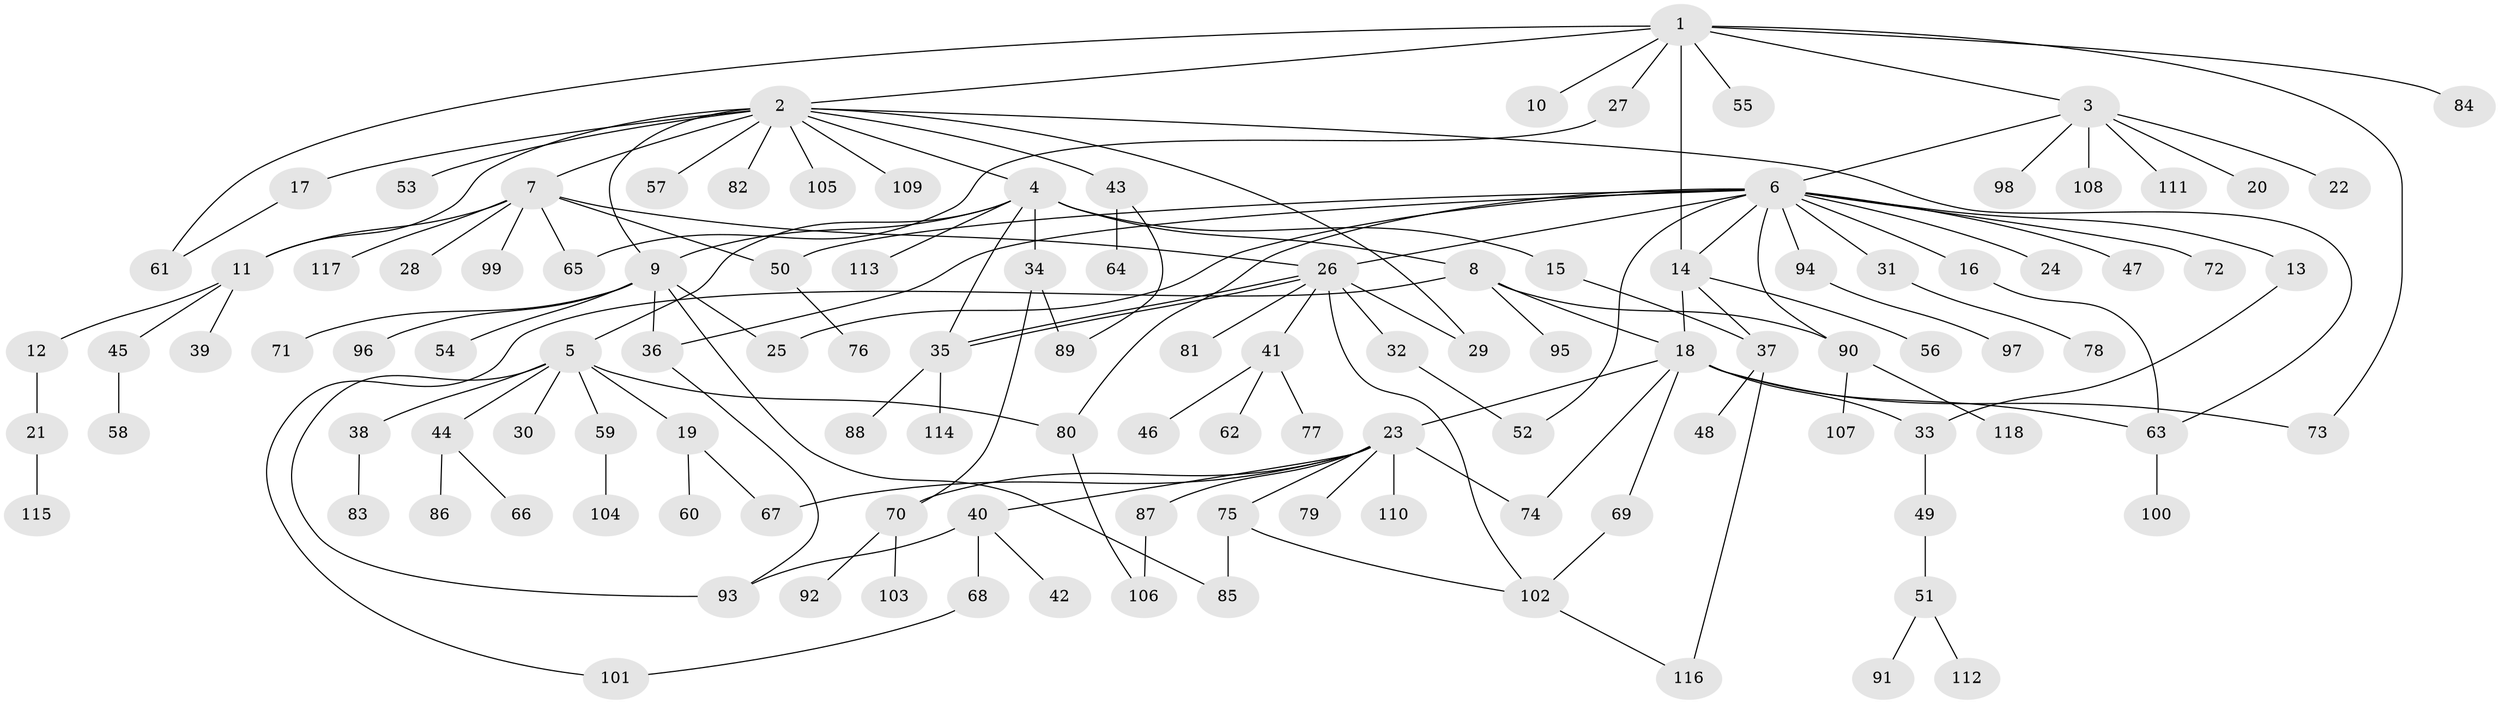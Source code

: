 // Generated by graph-tools (version 1.1) at 2025/11/02/27/25 16:11:11]
// undirected, 118 vertices, 150 edges
graph export_dot {
graph [start="1"]
  node [color=gray90,style=filled];
  1;
  2;
  3;
  4;
  5;
  6;
  7;
  8;
  9;
  10;
  11;
  12;
  13;
  14;
  15;
  16;
  17;
  18;
  19;
  20;
  21;
  22;
  23;
  24;
  25;
  26;
  27;
  28;
  29;
  30;
  31;
  32;
  33;
  34;
  35;
  36;
  37;
  38;
  39;
  40;
  41;
  42;
  43;
  44;
  45;
  46;
  47;
  48;
  49;
  50;
  51;
  52;
  53;
  54;
  55;
  56;
  57;
  58;
  59;
  60;
  61;
  62;
  63;
  64;
  65;
  66;
  67;
  68;
  69;
  70;
  71;
  72;
  73;
  74;
  75;
  76;
  77;
  78;
  79;
  80;
  81;
  82;
  83;
  84;
  85;
  86;
  87;
  88;
  89;
  90;
  91;
  92;
  93;
  94;
  95;
  96;
  97;
  98;
  99;
  100;
  101;
  102;
  103;
  104;
  105;
  106;
  107;
  108;
  109;
  110;
  111;
  112;
  113;
  114;
  115;
  116;
  117;
  118;
  1 -- 2;
  1 -- 3;
  1 -- 10;
  1 -- 14;
  1 -- 27;
  1 -- 55;
  1 -- 61;
  1 -- 73;
  1 -- 84;
  2 -- 4;
  2 -- 7;
  2 -- 9;
  2 -- 11;
  2 -- 17;
  2 -- 29;
  2 -- 43;
  2 -- 53;
  2 -- 57;
  2 -- 63;
  2 -- 82;
  2 -- 105;
  2 -- 109;
  3 -- 6;
  3 -- 20;
  3 -- 22;
  3 -- 98;
  3 -- 108;
  3 -- 111;
  4 -- 5;
  4 -- 8;
  4 -- 9;
  4 -- 15;
  4 -- 34;
  4 -- 35;
  4 -- 113;
  5 -- 19;
  5 -- 30;
  5 -- 38;
  5 -- 44;
  5 -- 59;
  5 -- 80;
  5 -- 93;
  6 -- 13;
  6 -- 14;
  6 -- 16;
  6 -- 24;
  6 -- 25;
  6 -- 26;
  6 -- 31;
  6 -- 36;
  6 -- 47;
  6 -- 50;
  6 -- 52;
  6 -- 72;
  6 -- 80;
  6 -- 90;
  6 -- 94;
  7 -- 11;
  7 -- 26;
  7 -- 28;
  7 -- 50;
  7 -- 65;
  7 -- 99;
  7 -- 117;
  8 -- 18;
  8 -- 90;
  8 -- 95;
  8 -- 101;
  9 -- 25;
  9 -- 36;
  9 -- 54;
  9 -- 71;
  9 -- 85;
  9 -- 96;
  11 -- 12;
  11 -- 39;
  11 -- 45;
  12 -- 21;
  13 -- 33;
  14 -- 18;
  14 -- 37;
  14 -- 56;
  15 -- 37;
  16 -- 63;
  17 -- 61;
  18 -- 23;
  18 -- 33;
  18 -- 63;
  18 -- 69;
  18 -- 73;
  18 -- 74;
  19 -- 60;
  19 -- 67;
  21 -- 115;
  23 -- 40;
  23 -- 67;
  23 -- 70;
  23 -- 74;
  23 -- 75;
  23 -- 79;
  23 -- 87;
  23 -- 110;
  26 -- 29;
  26 -- 32;
  26 -- 35;
  26 -- 35;
  26 -- 41;
  26 -- 81;
  26 -- 102;
  27 -- 65;
  31 -- 78;
  32 -- 52;
  33 -- 49;
  34 -- 70;
  34 -- 89;
  35 -- 88;
  35 -- 114;
  36 -- 93;
  37 -- 48;
  37 -- 116;
  38 -- 83;
  40 -- 42;
  40 -- 68;
  40 -- 93;
  41 -- 46;
  41 -- 62;
  41 -- 77;
  43 -- 64;
  43 -- 89;
  44 -- 66;
  44 -- 86;
  45 -- 58;
  49 -- 51;
  50 -- 76;
  51 -- 91;
  51 -- 112;
  59 -- 104;
  63 -- 100;
  68 -- 101;
  69 -- 102;
  70 -- 92;
  70 -- 103;
  75 -- 85;
  75 -- 102;
  80 -- 106;
  87 -- 106;
  90 -- 107;
  90 -- 118;
  94 -- 97;
  102 -- 116;
}
